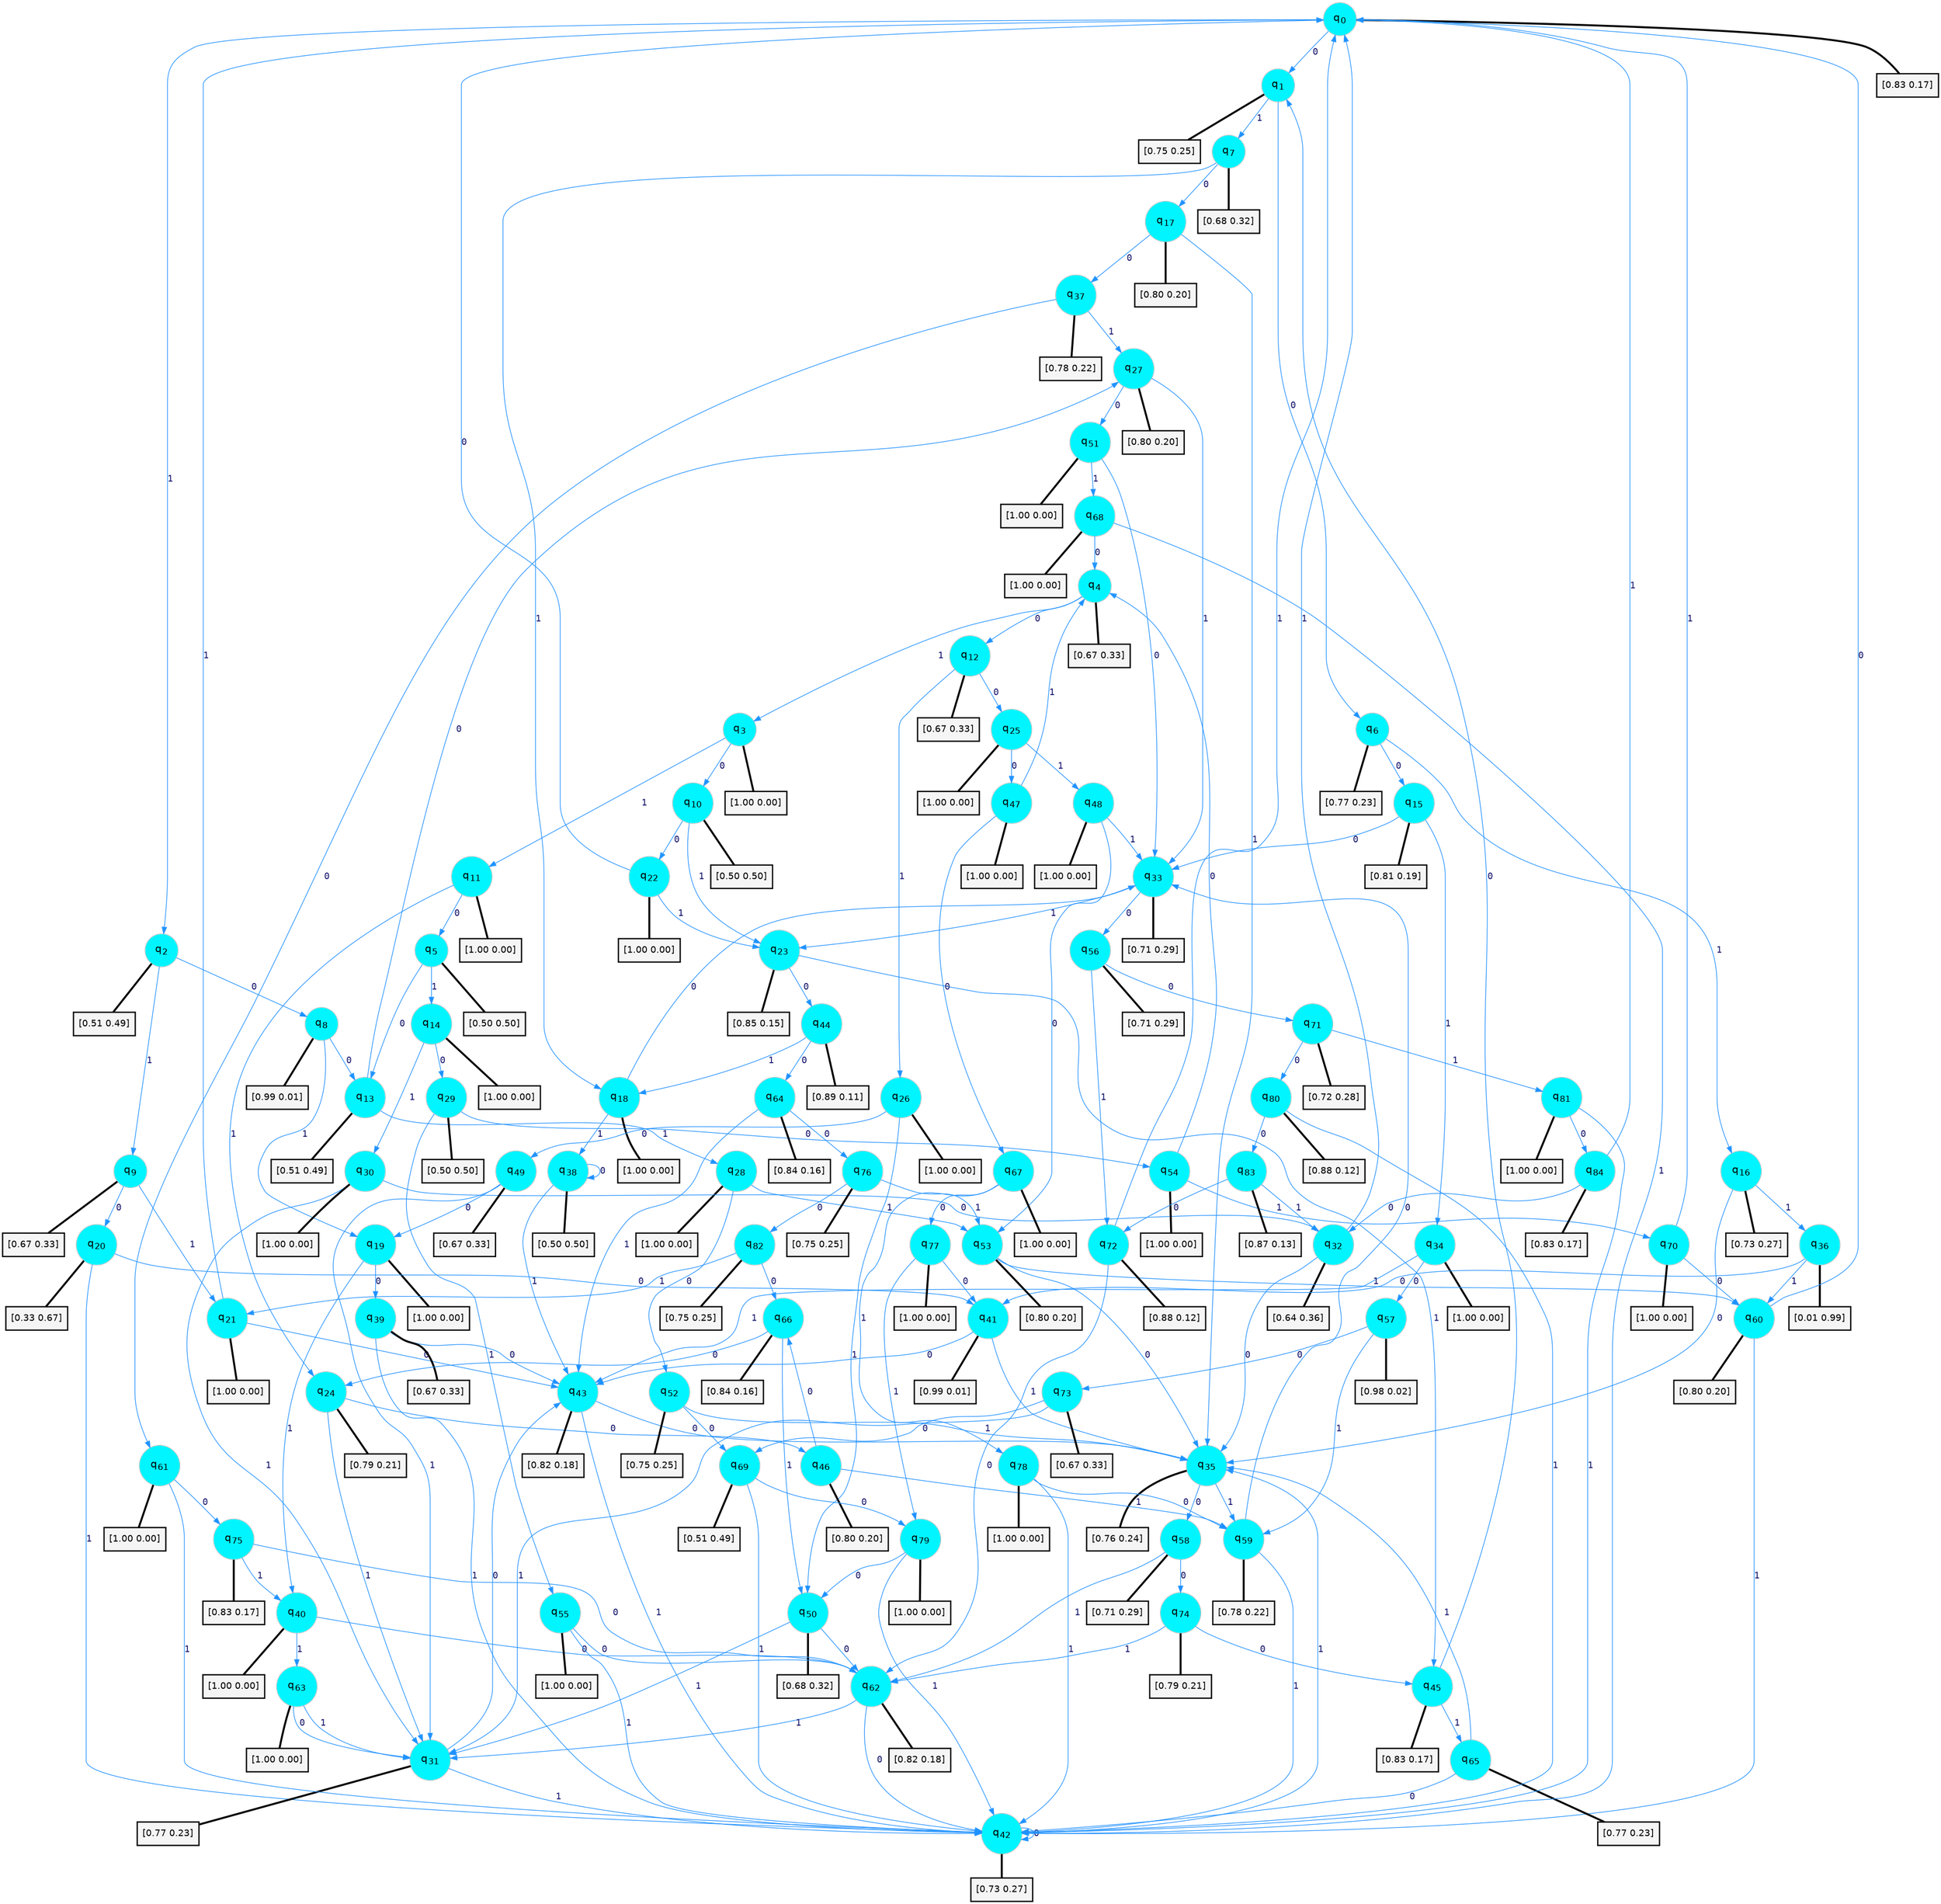 digraph G {
graph [
bgcolor=transparent, dpi=300, rankdir=TD, size="40,25"];
node [
color=gray, fillcolor=turquoise1, fontcolor=black, fontname=Helvetica, fontsize=16, fontweight=bold, shape=circle, style=filled];
edge [
arrowsize=1, color=dodgerblue1, fontcolor=midnightblue, fontname=courier, fontweight=bold, penwidth=1, style=solid, weight=20];
0[label=<q<SUB>0</SUB>>];
1[label=<q<SUB>1</SUB>>];
2[label=<q<SUB>2</SUB>>];
3[label=<q<SUB>3</SUB>>];
4[label=<q<SUB>4</SUB>>];
5[label=<q<SUB>5</SUB>>];
6[label=<q<SUB>6</SUB>>];
7[label=<q<SUB>7</SUB>>];
8[label=<q<SUB>8</SUB>>];
9[label=<q<SUB>9</SUB>>];
10[label=<q<SUB>10</SUB>>];
11[label=<q<SUB>11</SUB>>];
12[label=<q<SUB>12</SUB>>];
13[label=<q<SUB>13</SUB>>];
14[label=<q<SUB>14</SUB>>];
15[label=<q<SUB>15</SUB>>];
16[label=<q<SUB>16</SUB>>];
17[label=<q<SUB>17</SUB>>];
18[label=<q<SUB>18</SUB>>];
19[label=<q<SUB>19</SUB>>];
20[label=<q<SUB>20</SUB>>];
21[label=<q<SUB>21</SUB>>];
22[label=<q<SUB>22</SUB>>];
23[label=<q<SUB>23</SUB>>];
24[label=<q<SUB>24</SUB>>];
25[label=<q<SUB>25</SUB>>];
26[label=<q<SUB>26</SUB>>];
27[label=<q<SUB>27</SUB>>];
28[label=<q<SUB>28</SUB>>];
29[label=<q<SUB>29</SUB>>];
30[label=<q<SUB>30</SUB>>];
31[label=<q<SUB>31</SUB>>];
32[label=<q<SUB>32</SUB>>];
33[label=<q<SUB>33</SUB>>];
34[label=<q<SUB>34</SUB>>];
35[label=<q<SUB>35</SUB>>];
36[label=<q<SUB>36</SUB>>];
37[label=<q<SUB>37</SUB>>];
38[label=<q<SUB>38</SUB>>];
39[label=<q<SUB>39</SUB>>];
40[label=<q<SUB>40</SUB>>];
41[label=<q<SUB>41</SUB>>];
42[label=<q<SUB>42</SUB>>];
43[label=<q<SUB>43</SUB>>];
44[label=<q<SUB>44</SUB>>];
45[label=<q<SUB>45</SUB>>];
46[label=<q<SUB>46</SUB>>];
47[label=<q<SUB>47</SUB>>];
48[label=<q<SUB>48</SUB>>];
49[label=<q<SUB>49</SUB>>];
50[label=<q<SUB>50</SUB>>];
51[label=<q<SUB>51</SUB>>];
52[label=<q<SUB>52</SUB>>];
53[label=<q<SUB>53</SUB>>];
54[label=<q<SUB>54</SUB>>];
55[label=<q<SUB>55</SUB>>];
56[label=<q<SUB>56</SUB>>];
57[label=<q<SUB>57</SUB>>];
58[label=<q<SUB>58</SUB>>];
59[label=<q<SUB>59</SUB>>];
60[label=<q<SUB>60</SUB>>];
61[label=<q<SUB>61</SUB>>];
62[label=<q<SUB>62</SUB>>];
63[label=<q<SUB>63</SUB>>];
64[label=<q<SUB>64</SUB>>];
65[label=<q<SUB>65</SUB>>];
66[label=<q<SUB>66</SUB>>];
67[label=<q<SUB>67</SUB>>];
68[label=<q<SUB>68</SUB>>];
69[label=<q<SUB>69</SUB>>];
70[label=<q<SUB>70</SUB>>];
71[label=<q<SUB>71</SUB>>];
72[label=<q<SUB>72</SUB>>];
73[label=<q<SUB>73</SUB>>];
74[label=<q<SUB>74</SUB>>];
75[label=<q<SUB>75</SUB>>];
76[label=<q<SUB>76</SUB>>];
77[label=<q<SUB>77</SUB>>];
78[label=<q<SUB>78</SUB>>];
79[label=<q<SUB>79</SUB>>];
80[label=<q<SUB>80</SUB>>];
81[label=<q<SUB>81</SUB>>];
82[label=<q<SUB>82</SUB>>];
83[label=<q<SUB>83</SUB>>];
84[label=<q<SUB>84</SUB>>];
85[label="[0.83 0.17]", shape=box,fontcolor=black, fontname=Helvetica, fontsize=14, penwidth=2, fillcolor=whitesmoke,color=black];
86[label="[0.75 0.25]", shape=box,fontcolor=black, fontname=Helvetica, fontsize=14, penwidth=2, fillcolor=whitesmoke,color=black];
87[label="[0.51 0.49]", shape=box,fontcolor=black, fontname=Helvetica, fontsize=14, penwidth=2, fillcolor=whitesmoke,color=black];
88[label="[1.00 0.00]", shape=box,fontcolor=black, fontname=Helvetica, fontsize=14, penwidth=2, fillcolor=whitesmoke,color=black];
89[label="[0.67 0.33]", shape=box,fontcolor=black, fontname=Helvetica, fontsize=14, penwidth=2, fillcolor=whitesmoke,color=black];
90[label="[0.50 0.50]", shape=box,fontcolor=black, fontname=Helvetica, fontsize=14, penwidth=2, fillcolor=whitesmoke,color=black];
91[label="[0.77 0.23]", shape=box,fontcolor=black, fontname=Helvetica, fontsize=14, penwidth=2, fillcolor=whitesmoke,color=black];
92[label="[0.68 0.32]", shape=box,fontcolor=black, fontname=Helvetica, fontsize=14, penwidth=2, fillcolor=whitesmoke,color=black];
93[label="[0.99 0.01]", shape=box,fontcolor=black, fontname=Helvetica, fontsize=14, penwidth=2, fillcolor=whitesmoke,color=black];
94[label="[0.67 0.33]", shape=box,fontcolor=black, fontname=Helvetica, fontsize=14, penwidth=2, fillcolor=whitesmoke,color=black];
95[label="[0.50 0.50]", shape=box,fontcolor=black, fontname=Helvetica, fontsize=14, penwidth=2, fillcolor=whitesmoke,color=black];
96[label="[1.00 0.00]", shape=box,fontcolor=black, fontname=Helvetica, fontsize=14, penwidth=2, fillcolor=whitesmoke,color=black];
97[label="[0.67 0.33]", shape=box,fontcolor=black, fontname=Helvetica, fontsize=14, penwidth=2, fillcolor=whitesmoke,color=black];
98[label="[0.51 0.49]", shape=box,fontcolor=black, fontname=Helvetica, fontsize=14, penwidth=2, fillcolor=whitesmoke,color=black];
99[label="[1.00 0.00]", shape=box,fontcolor=black, fontname=Helvetica, fontsize=14, penwidth=2, fillcolor=whitesmoke,color=black];
100[label="[0.81 0.19]", shape=box,fontcolor=black, fontname=Helvetica, fontsize=14, penwidth=2, fillcolor=whitesmoke,color=black];
101[label="[0.73 0.27]", shape=box,fontcolor=black, fontname=Helvetica, fontsize=14, penwidth=2, fillcolor=whitesmoke,color=black];
102[label="[0.80 0.20]", shape=box,fontcolor=black, fontname=Helvetica, fontsize=14, penwidth=2, fillcolor=whitesmoke,color=black];
103[label="[1.00 0.00]", shape=box,fontcolor=black, fontname=Helvetica, fontsize=14, penwidth=2, fillcolor=whitesmoke,color=black];
104[label="[1.00 0.00]", shape=box,fontcolor=black, fontname=Helvetica, fontsize=14, penwidth=2, fillcolor=whitesmoke,color=black];
105[label="[0.33 0.67]", shape=box,fontcolor=black, fontname=Helvetica, fontsize=14, penwidth=2, fillcolor=whitesmoke,color=black];
106[label="[1.00 0.00]", shape=box,fontcolor=black, fontname=Helvetica, fontsize=14, penwidth=2, fillcolor=whitesmoke,color=black];
107[label="[1.00 0.00]", shape=box,fontcolor=black, fontname=Helvetica, fontsize=14, penwidth=2, fillcolor=whitesmoke,color=black];
108[label="[0.85 0.15]", shape=box,fontcolor=black, fontname=Helvetica, fontsize=14, penwidth=2, fillcolor=whitesmoke,color=black];
109[label="[0.79 0.21]", shape=box,fontcolor=black, fontname=Helvetica, fontsize=14, penwidth=2, fillcolor=whitesmoke,color=black];
110[label="[1.00 0.00]", shape=box,fontcolor=black, fontname=Helvetica, fontsize=14, penwidth=2, fillcolor=whitesmoke,color=black];
111[label="[1.00 0.00]", shape=box,fontcolor=black, fontname=Helvetica, fontsize=14, penwidth=2, fillcolor=whitesmoke,color=black];
112[label="[0.80 0.20]", shape=box,fontcolor=black, fontname=Helvetica, fontsize=14, penwidth=2, fillcolor=whitesmoke,color=black];
113[label="[1.00 0.00]", shape=box,fontcolor=black, fontname=Helvetica, fontsize=14, penwidth=2, fillcolor=whitesmoke,color=black];
114[label="[0.50 0.50]", shape=box,fontcolor=black, fontname=Helvetica, fontsize=14, penwidth=2, fillcolor=whitesmoke,color=black];
115[label="[1.00 0.00]", shape=box,fontcolor=black, fontname=Helvetica, fontsize=14, penwidth=2, fillcolor=whitesmoke,color=black];
116[label="[0.77 0.23]", shape=box,fontcolor=black, fontname=Helvetica, fontsize=14, penwidth=2, fillcolor=whitesmoke,color=black];
117[label="[0.64 0.36]", shape=box,fontcolor=black, fontname=Helvetica, fontsize=14, penwidth=2, fillcolor=whitesmoke,color=black];
118[label="[0.71 0.29]", shape=box,fontcolor=black, fontname=Helvetica, fontsize=14, penwidth=2, fillcolor=whitesmoke,color=black];
119[label="[1.00 0.00]", shape=box,fontcolor=black, fontname=Helvetica, fontsize=14, penwidth=2, fillcolor=whitesmoke,color=black];
120[label="[0.76 0.24]", shape=box,fontcolor=black, fontname=Helvetica, fontsize=14, penwidth=2, fillcolor=whitesmoke,color=black];
121[label="[0.01 0.99]", shape=box,fontcolor=black, fontname=Helvetica, fontsize=14, penwidth=2, fillcolor=whitesmoke,color=black];
122[label="[0.78 0.22]", shape=box,fontcolor=black, fontname=Helvetica, fontsize=14, penwidth=2, fillcolor=whitesmoke,color=black];
123[label="[0.50 0.50]", shape=box,fontcolor=black, fontname=Helvetica, fontsize=14, penwidth=2, fillcolor=whitesmoke,color=black];
124[label="[0.67 0.33]", shape=box,fontcolor=black, fontname=Helvetica, fontsize=14, penwidth=2, fillcolor=whitesmoke,color=black];
125[label="[1.00 0.00]", shape=box,fontcolor=black, fontname=Helvetica, fontsize=14, penwidth=2, fillcolor=whitesmoke,color=black];
126[label="[0.99 0.01]", shape=box,fontcolor=black, fontname=Helvetica, fontsize=14, penwidth=2, fillcolor=whitesmoke,color=black];
127[label="[0.73 0.27]", shape=box,fontcolor=black, fontname=Helvetica, fontsize=14, penwidth=2, fillcolor=whitesmoke,color=black];
128[label="[0.82 0.18]", shape=box,fontcolor=black, fontname=Helvetica, fontsize=14, penwidth=2, fillcolor=whitesmoke,color=black];
129[label="[0.89 0.11]", shape=box,fontcolor=black, fontname=Helvetica, fontsize=14, penwidth=2, fillcolor=whitesmoke,color=black];
130[label="[0.83 0.17]", shape=box,fontcolor=black, fontname=Helvetica, fontsize=14, penwidth=2, fillcolor=whitesmoke,color=black];
131[label="[0.80 0.20]", shape=box,fontcolor=black, fontname=Helvetica, fontsize=14, penwidth=2, fillcolor=whitesmoke,color=black];
132[label="[1.00 0.00]", shape=box,fontcolor=black, fontname=Helvetica, fontsize=14, penwidth=2, fillcolor=whitesmoke,color=black];
133[label="[1.00 0.00]", shape=box,fontcolor=black, fontname=Helvetica, fontsize=14, penwidth=2, fillcolor=whitesmoke,color=black];
134[label="[0.67 0.33]", shape=box,fontcolor=black, fontname=Helvetica, fontsize=14, penwidth=2, fillcolor=whitesmoke,color=black];
135[label="[0.68 0.32]", shape=box,fontcolor=black, fontname=Helvetica, fontsize=14, penwidth=2, fillcolor=whitesmoke,color=black];
136[label="[1.00 0.00]", shape=box,fontcolor=black, fontname=Helvetica, fontsize=14, penwidth=2, fillcolor=whitesmoke,color=black];
137[label="[0.75 0.25]", shape=box,fontcolor=black, fontname=Helvetica, fontsize=14, penwidth=2, fillcolor=whitesmoke,color=black];
138[label="[0.80 0.20]", shape=box,fontcolor=black, fontname=Helvetica, fontsize=14, penwidth=2, fillcolor=whitesmoke,color=black];
139[label="[1.00 0.00]", shape=box,fontcolor=black, fontname=Helvetica, fontsize=14, penwidth=2, fillcolor=whitesmoke,color=black];
140[label="[1.00 0.00]", shape=box,fontcolor=black, fontname=Helvetica, fontsize=14, penwidth=2, fillcolor=whitesmoke,color=black];
141[label="[0.71 0.29]", shape=box,fontcolor=black, fontname=Helvetica, fontsize=14, penwidth=2, fillcolor=whitesmoke,color=black];
142[label="[0.98 0.02]", shape=box,fontcolor=black, fontname=Helvetica, fontsize=14, penwidth=2, fillcolor=whitesmoke,color=black];
143[label="[0.71 0.29]", shape=box,fontcolor=black, fontname=Helvetica, fontsize=14, penwidth=2, fillcolor=whitesmoke,color=black];
144[label="[0.78 0.22]", shape=box,fontcolor=black, fontname=Helvetica, fontsize=14, penwidth=2, fillcolor=whitesmoke,color=black];
145[label="[0.80 0.20]", shape=box,fontcolor=black, fontname=Helvetica, fontsize=14, penwidth=2, fillcolor=whitesmoke,color=black];
146[label="[1.00 0.00]", shape=box,fontcolor=black, fontname=Helvetica, fontsize=14, penwidth=2, fillcolor=whitesmoke,color=black];
147[label="[0.82 0.18]", shape=box,fontcolor=black, fontname=Helvetica, fontsize=14, penwidth=2, fillcolor=whitesmoke,color=black];
148[label="[1.00 0.00]", shape=box,fontcolor=black, fontname=Helvetica, fontsize=14, penwidth=2, fillcolor=whitesmoke,color=black];
149[label="[0.84 0.16]", shape=box,fontcolor=black, fontname=Helvetica, fontsize=14, penwidth=2, fillcolor=whitesmoke,color=black];
150[label="[0.77 0.23]", shape=box,fontcolor=black, fontname=Helvetica, fontsize=14, penwidth=2, fillcolor=whitesmoke,color=black];
151[label="[0.84 0.16]", shape=box,fontcolor=black, fontname=Helvetica, fontsize=14, penwidth=2, fillcolor=whitesmoke,color=black];
152[label="[1.00 0.00]", shape=box,fontcolor=black, fontname=Helvetica, fontsize=14, penwidth=2, fillcolor=whitesmoke,color=black];
153[label="[1.00 0.00]", shape=box,fontcolor=black, fontname=Helvetica, fontsize=14, penwidth=2, fillcolor=whitesmoke,color=black];
154[label="[0.51 0.49]", shape=box,fontcolor=black, fontname=Helvetica, fontsize=14, penwidth=2, fillcolor=whitesmoke,color=black];
155[label="[1.00 0.00]", shape=box,fontcolor=black, fontname=Helvetica, fontsize=14, penwidth=2, fillcolor=whitesmoke,color=black];
156[label="[0.72 0.28]", shape=box,fontcolor=black, fontname=Helvetica, fontsize=14, penwidth=2, fillcolor=whitesmoke,color=black];
157[label="[0.88 0.12]", shape=box,fontcolor=black, fontname=Helvetica, fontsize=14, penwidth=2, fillcolor=whitesmoke,color=black];
158[label="[0.67 0.33]", shape=box,fontcolor=black, fontname=Helvetica, fontsize=14, penwidth=2, fillcolor=whitesmoke,color=black];
159[label="[0.79 0.21]", shape=box,fontcolor=black, fontname=Helvetica, fontsize=14, penwidth=2, fillcolor=whitesmoke,color=black];
160[label="[0.83 0.17]", shape=box,fontcolor=black, fontname=Helvetica, fontsize=14, penwidth=2, fillcolor=whitesmoke,color=black];
161[label="[0.75 0.25]", shape=box,fontcolor=black, fontname=Helvetica, fontsize=14, penwidth=2, fillcolor=whitesmoke,color=black];
162[label="[1.00 0.00]", shape=box,fontcolor=black, fontname=Helvetica, fontsize=14, penwidth=2, fillcolor=whitesmoke,color=black];
163[label="[1.00 0.00]", shape=box,fontcolor=black, fontname=Helvetica, fontsize=14, penwidth=2, fillcolor=whitesmoke,color=black];
164[label="[1.00 0.00]", shape=box,fontcolor=black, fontname=Helvetica, fontsize=14, penwidth=2, fillcolor=whitesmoke,color=black];
165[label="[0.88 0.12]", shape=box,fontcolor=black, fontname=Helvetica, fontsize=14, penwidth=2, fillcolor=whitesmoke,color=black];
166[label="[1.00 0.00]", shape=box,fontcolor=black, fontname=Helvetica, fontsize=14, penwidth=2, fillcolor=whitesmoke,color=black];
167[label="[0.75 0.25]", shape=box,fontcolor=black, fontname=Helvetica, fontsize=14, penwidth=2, fillcolor=whitesmoke,color=black];
168[label="[0.87 0.13]", shape=box,fontcolor=black, fontname=Helvetica, fontsize=14, penwidth=2, fillcolor=whitesmoke,color=black];
169[label="[0.83 0.17]", shape=box,fontcolor=black, fontname=Helvetica, fontsize=14, penwidth=2, fillcolor=whitesmoke,color=black];
0->1 [label=0];
0->2 [label=1];
0->85 [arrowhead=none, penwidth=3,color=black];
1->6 [label=0];
1->7 [label=1];
1->86 [arrowhead=none, penwidth=3,color=black];
2->8 [label=0];
2->9 [label=1];
2->87 [arrowhead=none, penwidth=3,color=black];
3->10 [label=0];
3->11 [label=1];
3->88 [arrowhead=none, penwidth=3,color=black];
4->12 [label=0];
4->3 [label=1];
4->89 [arrowhead=none, penwidth=3,color=black];
5->13 [label=0];
5->14 [label=1];
5->90 [arrowhead=none, penwidth=3,color=black];
6->15 [label=0];
6->16 [label=1];
6->91 [arrowhead=none, penwidth=3,color=black];
7->17 [label=0];
7->18 [label=1];
7->92 [arrowhead=none, penwidth=3,color=black];
8->13 [label=0];
8->19 [label=1];
8->93 [arrowhead=none, penwidth=3,color=black];
9->20 [label=0];
9->21 [label=1];
9->94 [arrowhead=none, penwidth=3,color=black];
10->22 [label=0];
10->23 [label=1];
10->95 [arrowhead=none, penwidth=3,color=black];
11->5 [label=0];
11->24 [label=1];
11->96 [arrowhead=none, penwidth=3,color=black];
12->25 [label=0];
12->26 [label=1];
12->97 [arrowhead=none, penwidth=3,color=black];
13->27 [label=0];
13->28 [label=1];
13->98 [arrowhead=none, penwidth=3,color=black];
14->29 [label=0];
14->30 [label=1];
14->99 [arrowhead=none, penwidth=3,color=black];
15->33 [label=0];
15->34 [label=1];
15->100 [arrowhead=none, penwidth=3,color=black];
16->35 [label=0];
16->36 [label=1];
16->101 [arrowhead=none, penwidth=3,color=black];
17->37 [label=0];
17->35 [label=1];
17->102 [arrowhead=none, penwidth=3,color=black];
18->33 [label=0];
18->38 [label=1];
18->103 [arrowhead=none, penwidth=3,color=black];
19->39 [label=0];
19->40 [label=1];
19->104 [arrowhead=none, penwidth=3,color=black];
20->41 [label=0];
20->42 [label=1];
20->105 [arrowhead=none, penwidth=3,color=black];
21->43 [label=0];
21->0 [label=1];
21->106 [arrowhead=none, penwidth=3,color=black];
22->0 [label=0];
22->23 [label=1];
22->107 [arrowhead=none, penwidth=3,color=black];
23->44 [label=0];
23->45 [label=1];
23->108 [arrowhead=none, penwidth=3,color=black];
24->46 [label=0];
24->31 [label=1];
24->109 [arrowhead=none, penwidth=3,color=black];
25->47 [label=0];
25->48 [label=1];
25->110 [arrowhead=none, penwidth=3,color=black];
26->49 [label=0];
26->50 [label=1];
26->111 [arrowhead=none, penwidth=3,color=black];
27->51 [label=0];
27->33 [label=1];
27->112 [arrowhead=none, penwidth=3,color=black];
28->52 [label=0];
28->53 [label=1];
28->113 [arrowhead=none, penwidth=3,color=black];
29->54 [label=0];
29->55 [label=1];
29->114 [arrowhead=none, penwidth=3,color=black];
30->32 [label=0];
30->31 [label=1];
30->115 [arrowhead=none, penwidth=3,color=black];
31->43 [label=0];
31->42 [label=1];
31->116 [arrowhead=none, penwidth=3,color=black];
32->35 [label=0];
32->0 [label=1];
32->117 [arrowhead=none, penwidth=3,color=black];
33->56 [label=0];
33->23 [label=1];
33->118 [arrowhead=none, penwidth=3,color=black];
34->57 [label=0];
34->43 [label=1];
34->119 [arrowhead=none, penwidth=3,color=black];
35->58 [label=0];
35->59 [label=1];
35->120 [arrowhead=none, penwidth=3,color=black];
36->41 [label=0];
36->60 [label=1];
36->121 [arrowhead=none, penwidth=3,color=black];
37->61 [label=0];
37->27 [label=1];
37->122 [arrowhead=none, penwidth=3,color=black];
38->38 [label=0];
38->43 [label=1];
38->123 [arrowhead=none, penwidth=3,color=black];
39->43 [label=0];
39->42 [label=1];
39->124 [arrowhead=none, penwidth=3,color=black];
40->62 [label=0];
40->63 [label=1];
40->125 [arrowhead=none, penwidth=3,color=black];
41->43 [label=0];
41->35 [label=1];
41->126 [arrowhead=none, penwidth=3,color=black];
42->42 [label=0];
42->35 [label=1];
42->127 [arrowhead=none, penwidth=3,color=black];
43->35 [label=0];
43->42 [label=1];
43->128 [arrowhead=none, penwidth=3,color=black];
44->64 [label=0];
44->18 [label=1];
44->129 [arrowhead=none, penwidth=3,color=black];
45->1 [label=0];
45->65 [label=1];
45->130 [arrowhead=none, penwidth=3,color=black];
46->66 [label=0];
46->59 [label=1];
46->131 [arrowhead=none, penwidth=3,color=black];
47->67 [label=0];
47->4 [label=1];
47->132 [arrowhead=none, penwidth=3,color=black];
48->53 [label=0];
48->33 [label=1];
48->133 [arrowhead=none, penwidth=3,color=black];
49->19 [label=0];
49->31 [label=1];
49->134 [arrowhead=none, penwidth=3,color=black];
50->62 [label=0];
50->31 [label=1];
50->135 [arrowhead=none, penwidth=3,color=black];
51->33 [label=0];
51->68 [label=1];
51->136 [arrowhead=none, penwidth=3,color=black];
52->69 [label=0];
52->35 [label=1];
52->137 [arrowhead=none, penwidth=3,color=black];
53->35 [label=0];
53->60 [label=1];
53->138 [arrowhead=none, penwidth=3,color=black];
54->4 [label=0];
54->70 [label=1];
54->139 [arrowhead=none, penwidth=3,color=black];
55->62 [label=0];
55->42 [label=1];
55->140 [arrowhead=none, penwidth=3,color=black];
56->71 [label=0];
56->72 [label=1];
56->141 [arrowhead=none, penwidth=3,color=black];
57->73 [label=0];
57->59 [label=1];
57->142 [arrowhead=none, penwidth=3,color=black];
58->74 [label=0];
58->62 [label=1];
58->143 [arrowhead=none, penwidth=3,color=black];
59->33 [label=0];
59->42 [label=1];
59->144 [arrowhead=none, penwidth=3,color=black];
60->0 [label=0];
60->42 [label=1];
60->145 [arrowhead=none, penwidth=3,color=black];
61->75 [label=0];
61->42 [label=1];
61->146 [arrowhead=none, penwidth=3,color=black];
62->42 [label=0];
62->31 [label=1];
62->147 [arrowhead=none, penwidth=3,color=black];
63->31 [label=0];
63->31 [label=1];
63->148 [arrowhead=none, penwidth=3,color=black];
64->76 [label=0];
64->43 [label=1];
64->149 [arrowhead=none, penwidth=3,color=black];
65->42 [label=0];
65->35 [label=1];
65->150 [arrowhead=none, penwidth=3,color=black];
66->24 [label=0];
66->50 [label=1];
66->151 [arrowhead=none, penwidth=3,color=black];
67->77 [label=0];
67->78 [label=1];
67->152 [arrowhead=none, penwidth=3,color=black];
68->4 [label=0];
68->42 [label=1];
68->153 [arrowhead=none, penwidth=3,color=black];
69->79 [label=0];
69->42 [label=1];
69->154 [arrowhead=none, penwidth=3,color=black];
70->60 [label=0];
70->0 [label=1];
70->155 [arrowhead=none, penwidth=3,color=black];
71->80 [label=0];
71->81 [label=1];
71->156 [arrowhead=none, penwidth=3,color=black];
72->62 [label=0];
72->0 [label=1];
72->157 [arrowhead=none, penwidth=3,color=black];
73->69 [label=0];
73->31 [label=1];
73->158 [arrowhead=none, penwidth=3,color=black];
74->45 [label=0];
74->62 [label=1];
74->159 [arrowhead=none, penwidth=3,color=black];
75->62 [label=0];
75->40 [label=1];
75->160 [arrowhead=none, penwidth=3,color=black];
76->82 [label=0];
76->53 [label=1];
76->161 [arrowhead=none, penwidth=3,color=black];
77->41 [label=0];
77->79 [label=1];
77->162 [arrowhead=none, penwidth=3,color=black];
78->59 [label=0];
78->42 [label=1];
78->163 [arrowhead=none, penwidth=3,color=black];
79->50 [label=0];
79->42 [label=1];
79->164 [arrowhead=none, penwidth=3,color=black];
80->83 [label=0];
80->42 [label=1];
80->165 [arrowhead=none, penwidth=3,color=black];
81->84 [label=0];
81->42 [label=1];
81->166 [arrowhead=none, penwidth=3,color=black];
82->66 [label=0];
82->21 [label=1];
82->167 [arrowhead=none, penwidth=3,color=black];
83->72 [label=0];
83->32 [label=1];
83->168 [arrowhead=none, penwidth=3,color=black];
84->32 [label=0];
84->0 [label=1];
84->169 [arrowhead=none, penwidth=3,color=black];
}

